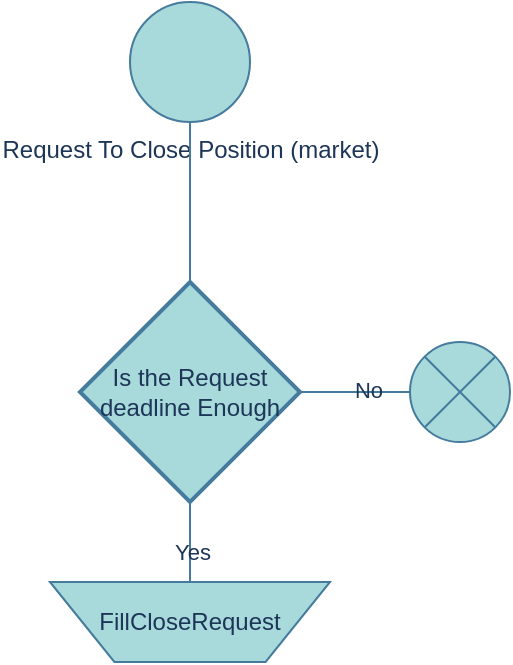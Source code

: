 <mxfile version="21.6.5" type="device">
  <diagram name="Page-1" id="ViZcsMxYFjCP4qKk9L4w">
    <mxGraphModel dx="768" dy="510" grid="1" gridSize="10" guides="1" tooltips="1" connect="1" arrows="1" fold="1" page="1" pageScale="1" pageWidth="850" pageHeight="1100" math="0" shadow="0">
      <root>
        <mxCell id="0" />
        <mxCell id="1" parent="0" />
        <mxCell id="GuAC1lgewz0jTOMiDHdJ-1" value="Request To Close Position (market)" style="verticalLabelPosition=bottom;verticalAlign=top;html=1;shape=mxgraph.flowchart.on-page_reference;labelBackgroundColor=none;fillColor=#A8DADC;strokeColor=#457B9D;fontColor=#1D3557;" vertex="1" parent="1">
          <mxGeometry x="400" y="30" width="60" height="60" as="geometry" />
        </mxCell>
        <mxCell id="GuAC1lgewz0jTOMiDHdJ-2" value="" style="endArrow=none;html=1;rounded=0;exitX=0.5;exitY=0;exitDx=0;exitDy=0;exitPerimeter=0;labelBackgroundColor=none;strokeColor=#457B9D;fontColor=default;" edge="1" parent="1">
          <mxGeometry width="50" height="50" relative="1" as="geometry">
            <mxPoint x="430" y="170" as="sourcePoint" />
            <mxPoint x="430" y="90" as="targetPoint" />
          </mxGeometry>
        </mxCell>
        <mxCell id="GuAC1lgewz0jTOMiDHdJ-3" value="Is the Request deadline Enough" style="strokeWidth=2;html=1;shape=mxgraph.flowchart.decision;whiteSpace=wrap;fillColor=#A8DADC;strokeColor=#457B9D;labelBackgroundColor=none;fontColor=#1D3557;" vertex="1" parent="1">
          <mxGeometry x="375" y="170" width="110" height="110" as="geometry" />
        </mxCell>
        <mxCell id="GuAC1lgewz0jTOMiDHdJ-6" value="" style="endArrow=none;html=1;rounded=0;labelBackgroundColor=none;strokeColor=#457B9D;fontColor=default;" edge="1" parent="1">
          <mxGeometry width="50" height="50" relative="1" as="geometry">
            <mxPoint x="430" y="280" as="sourcePoint" />
            <mxPoint x="430" y="320" as="targetPoint" />
          </mxGeometry>
        </mxCell>
        <mxCell id="GuAC1lgewz0jTOMiDHdJ-7" value="Yes" style="edgeLabel;html=1;align=center;verticalAlign=middle;resizable=0;points=[];fontColor=#1D3557;labelBackgroundColor=none;" vertex="1" connectable="0" parent="GuAC1lgewz0jTOMiDHdJ-6">
          <mxGeometry x="0.243" y="1" relative="1" as="geometry">
            <mxPoint as="offset" />
          </mxGeometry>
        </mxCell>
        <mxCell id="GuAC1lgewz0jTOMiDHdJ-8" value="FillCloseRequest" style="verticalLabelPosition=middle;verticalAlign=middle;html=1;shape=trapezoid;perimeter=trapezoidPerimeter;whiteSpace=wrap;size=0.23;arcSize=10;flipV=1;labelPosition=center;align=center;strokeColor=#457B9D;fontColor=#1D3557;fillColor=#A8DADC;labelBackgroundColor=none;" vertex="1" parent="1">
          <mxGeometry x="360" y="320" width="140" height="40" as="geometry" />
        </mxCell>
        <mxCell id="GuAC1lgewz0jTOMiDHdJ-9" value="" style="endArrow=none;html=1;rounded=0;labelBackgroundColor=none;strokeColor=#457B9D;fontColor=default;exitX=1;exitY=0.5;exitDx=0;exitDy=0;exitPerimeter=0;" edge="1" parent="1" source="GuAC1lgewz0jTOMiDHdJ-3">
          <mxGeometry width="50" height="50" relative="1" as="geometry">
            <mxPoint x="560" y="210" as="sourcePoint" />
            <mxPoint x="540" y="225" as="targetPoint" />
          </mxGeometry>
        </mxCell>
        <mxCell id="GuAC1lgewz0jTOMiDHdJ-10" value="No" style="edgeLabel;html=1;align=center;verticalAlign=middle;resizable=0;points=[];fontColor=#1D3557;labelBackgroundColor=none;" vertex="1" connectable="0" parent="GuAC1lgewz0jTOMiDHdJ-9">
          <mxGeometry x="0.243" y="1" relative="1" as="geometry">
            <mxPoint as="offset" />
          </mxGeometry>
        </mxCell>
        <mxCell id="GuAC1lgewz0jTOMiDHdJ-11" value="" style="verticalLabelPosition=bottom;verticalAlign=top;html=1;shape=mxgraph.flowchart.or;labelBackgroundColor=none;fillColor=#A8DADC;strokeColor=#457B9D;fontColor=#1D3557;" vertex="1" parent="1">
          <mxGeometry x="540" y="200" width="50" height="50" as="geometry" />
        </mxCell>
      </root>
    </mxGraphModel>
  </diagram>
</mxfile>
